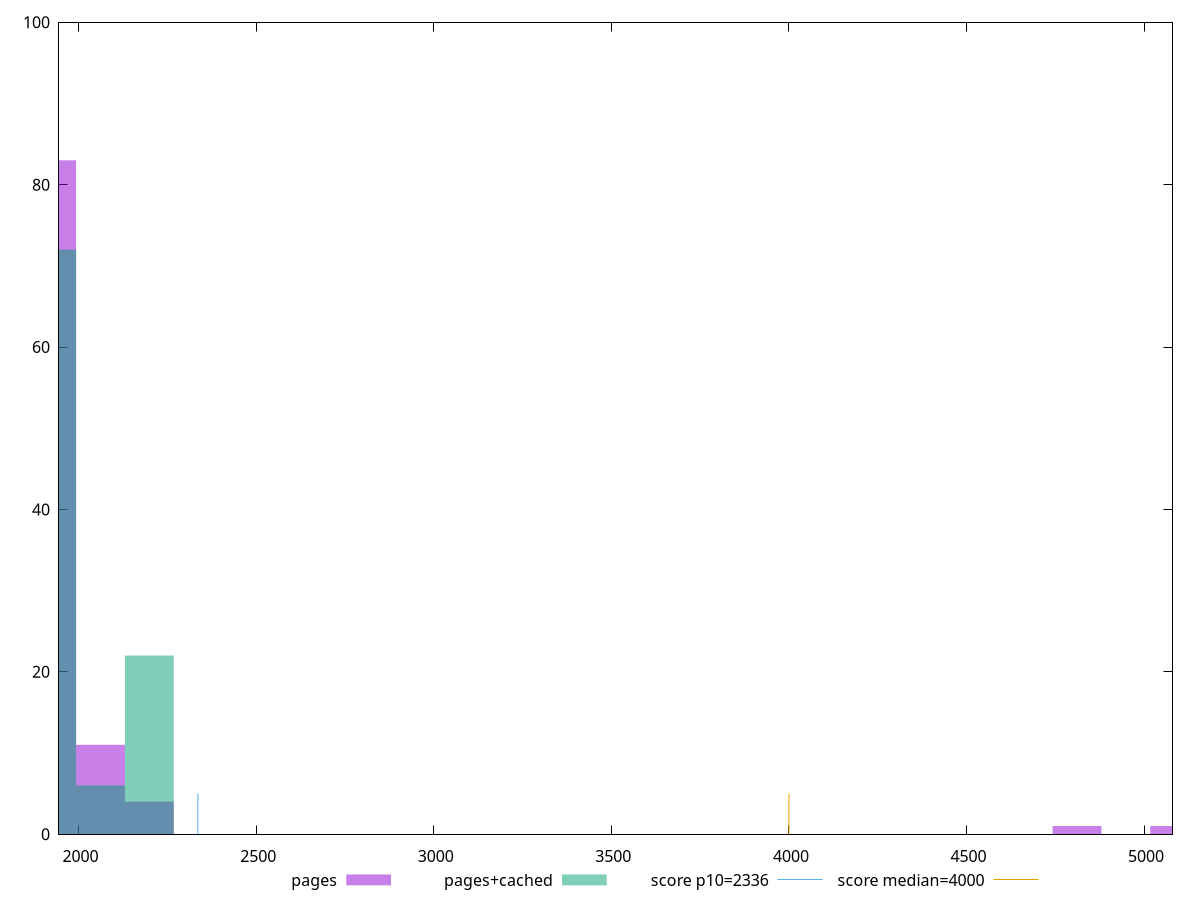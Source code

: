 reset

$pages <<EOF
5086.079998620147 1
1924.4627021805961 83
2061.9243237649243 11
2199.385945349253 4
4811.15675545149 1
EOF

$pagesCached <<EOF
1924.4627021805961 72
2199.385945349253 22
2061.9243237649243 6
EOF

set key outside below
set boxwidth 137.4616215843283
set xrange [1945.0035000000003:5079.971500000001]
set yrange [0:100]
set style fill transparent solid 0.5 noborder

set parametric
set terminal svg size 640, 500 enhanced background rgb 'white'
set output "report_00007_2020-12-11T15:55:29.892Z/first-meaningful-paint/comparison/histogram/1_vs_2.svg"

plot $pages title "pages" with boxes, \
     $pagesCached title "pages+cached" with boxes, \
     2336,t title "score p10=2336", \
     4000,t title "score median=4000"

reset
